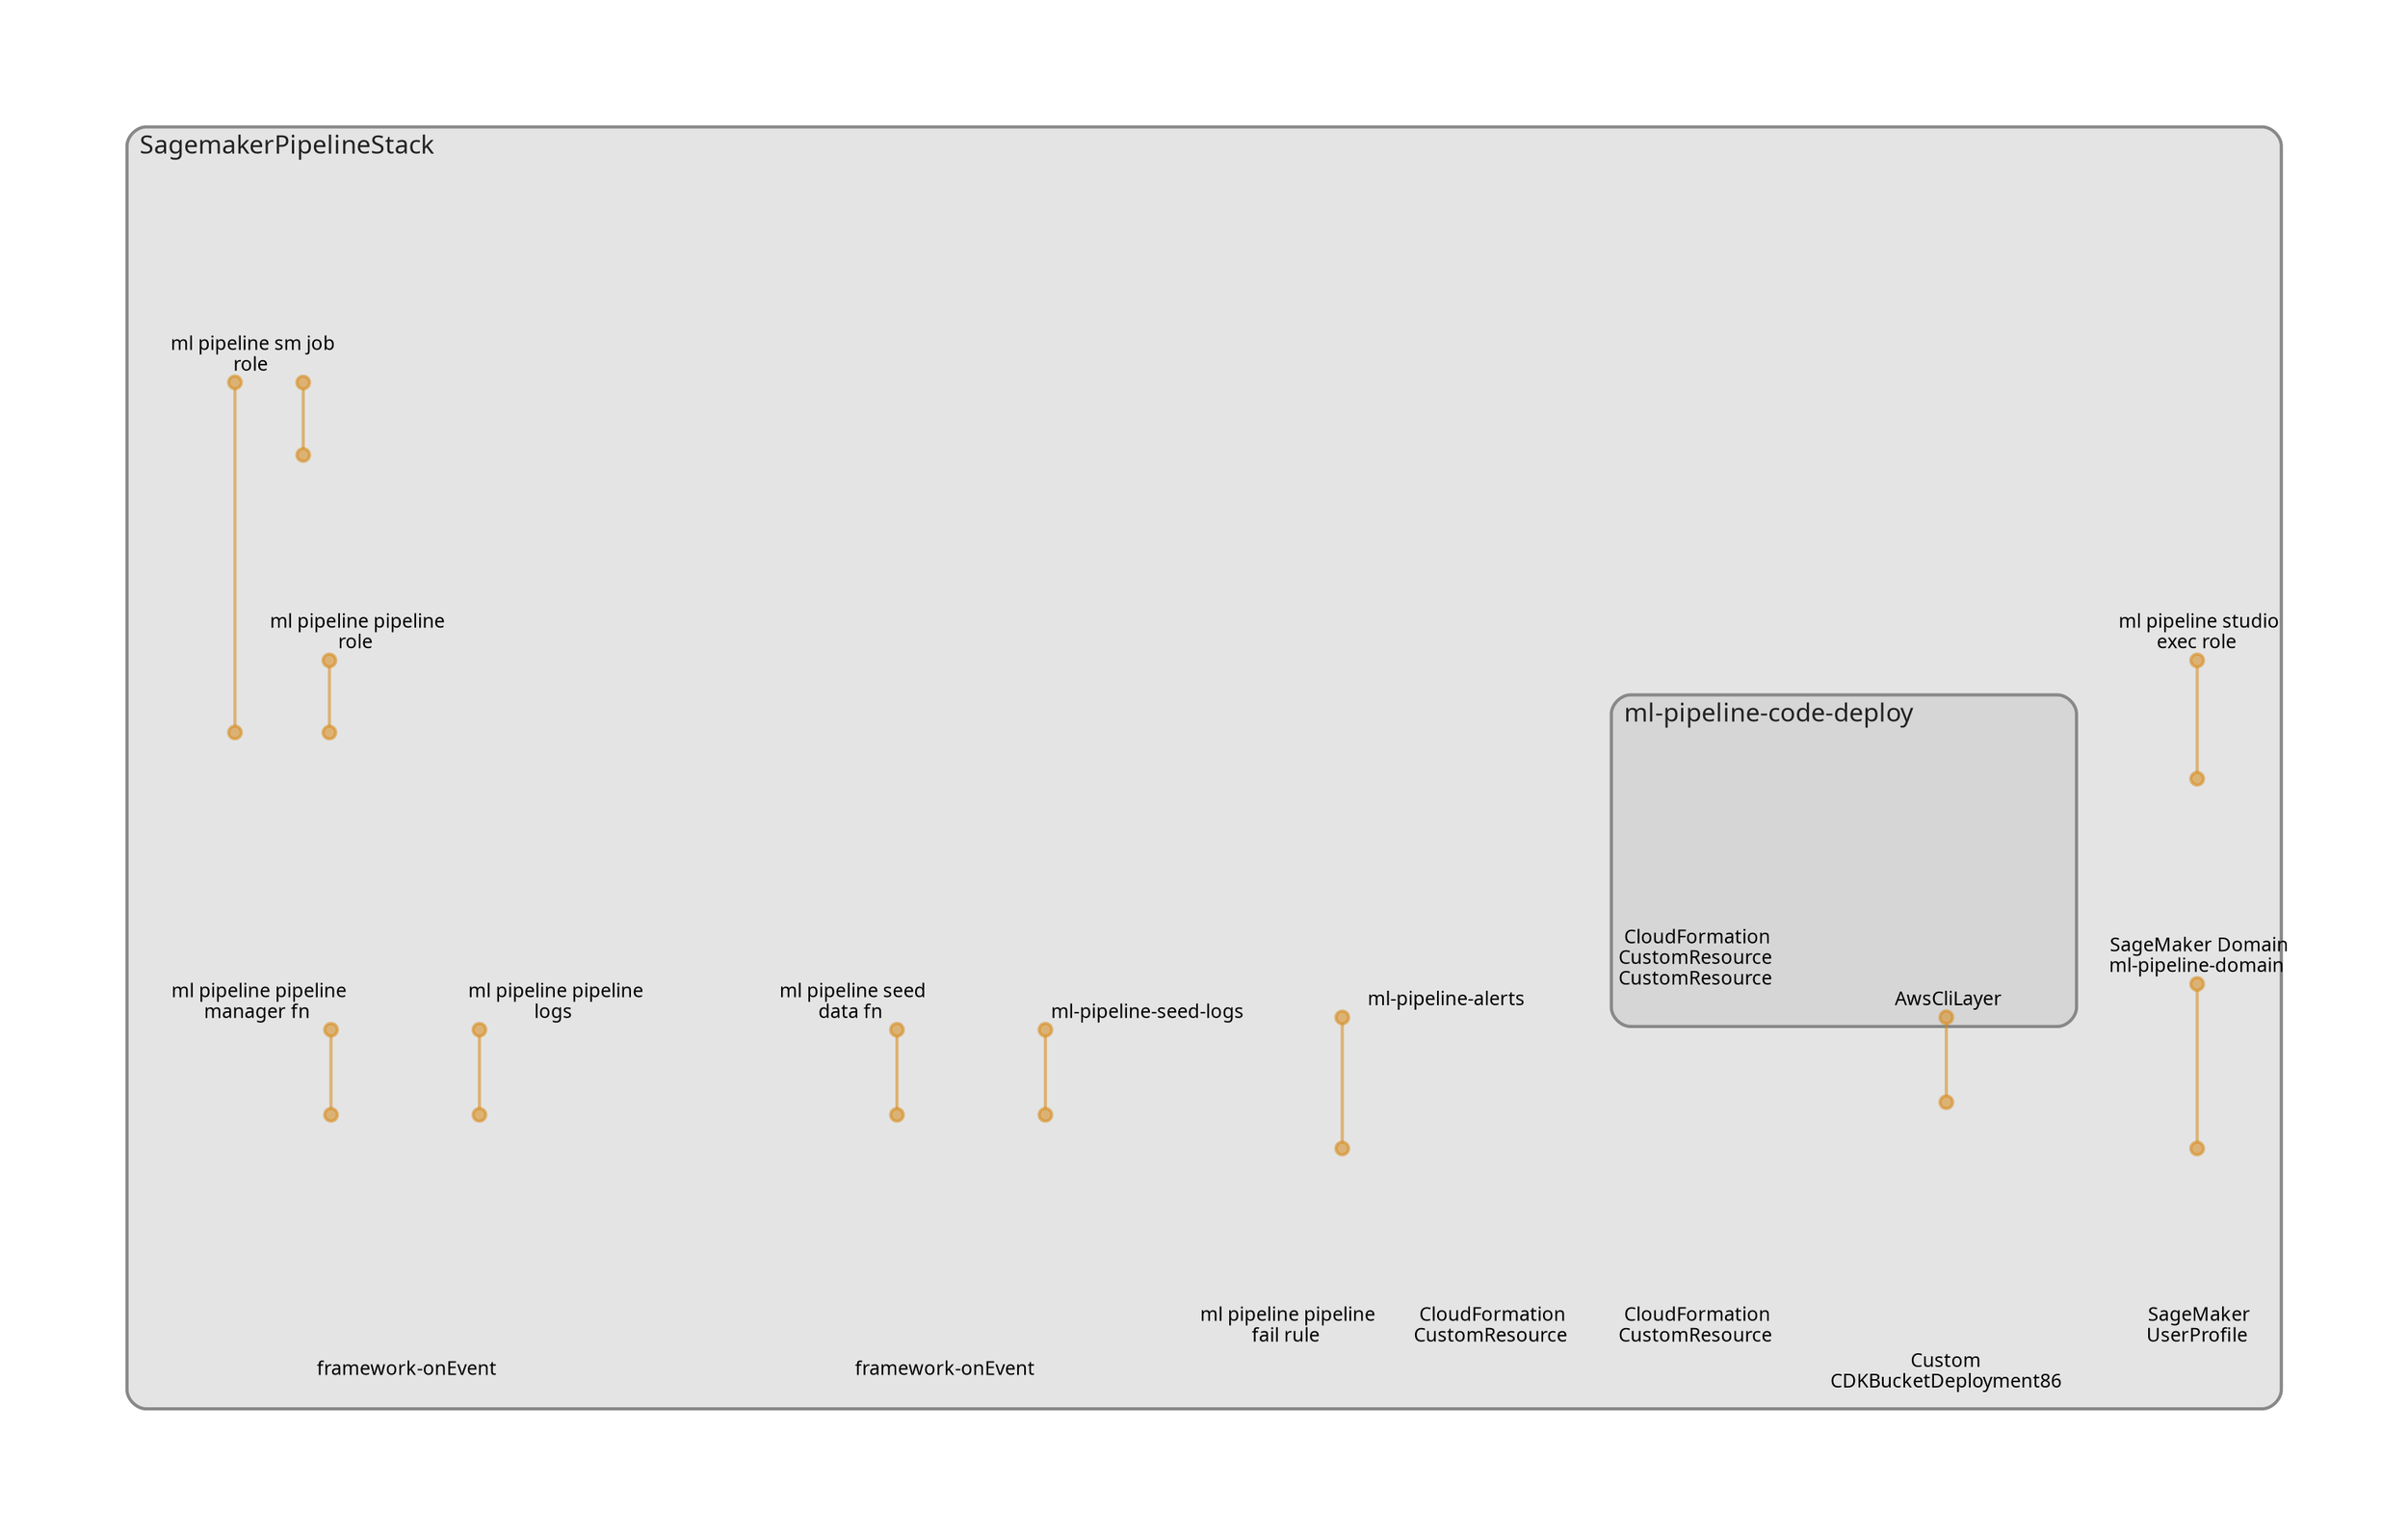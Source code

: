 digraph "Diagram" {
  splines = "ortho";
  pad = 1;
  nodesep = 0.6;
  ranksep = 0.75;
  fontname = "Sans-Serif";
  fontsize = 15;
  dpi = 200;
  rankdir = "BT";
  compound = true;
  fontcolor = "#222222";
  edge [
    color = "#D5871488";
    penwidth = 2;
    arrowhead = "dot";
    arrowtail = "dot";
  ];
  node [
    shape = "box";
    style = "rounded";
    fixedsize = true;
    width = 1.7;
    height = 1.7;
    labelloc = "c";
    imagescale = true;
    fontname = "Sans-Serif";
    fontsize = 8;
    margin = 8;
  ];
  subgraph "SagemakerPipelineStack" {
    subgraph "cluster-SubGraph.SagemakerPipelineStack" {
      graph [
        label = "SagemakerPipelineStack";
        labelloc = "b";
        labeljust = "l";
        margin = 10;
        fontsize = 16;
        penwidth = 2;
        pencolor = "#888888";
        style = "filled,rounded";
        fillcolor = "#e4e4e4";
      ];
      "SagemakerPipelineStack/ml-pipeline-studio-exec-role" [
        label = " ml pipeline studio\nexec role";
        fontsize = 12;
        image = "/Users/ankitpatterson/workspace/sagemaker-pipeline-example/node_modules/cdk-dia/icons/aws/Service/Arch_Security-Identity-Compliance/64/Arch_AWS-Identity-and-Access-Management_64@5x.png";
        imagescale = "true";
        imagepos = "tc";
        penwidth = 0;
        shape = "node";
        fixedsize = "true";
        labelloc = "b";
        width = 1.2;
        height = 1.682;
      ];
      "SagemakerPipelineStack/ml-pipeline-domain" [
        label = " SageMaker Domain\nml-pipeline-domain";
        fontsize = 12;
        image = "/Users/ankitpatterson/workspace/sagemaker-pipeline-example/node_modules/cdk-dia/icons/aws/Resource/Res_Machine-Learning/Res_48_Dark/Res_Amazon-Sagemaker_Model_48_Dark_gen.png";
        imagescale = "true";
        imagepos = "tc";
        penwidth = 0;
        shape = "node";
        fixedsize = "true";
        labelloc = "b";
        width = 1.2;
        height = 1.682;
      ];
      "SagemakerPipelineStack/ml-pipeline-user-weirdion" [
        label = " SageMaker\nUserProfile";
        fontsize = 12;
        image = "/Users/ankitpatterson/workspace/sagemaker-pipeline-example/node_modules/cdk-dia/icons/aws/Resource/Res_Machine-Learning/Res_48_Dark/Res_Amazon-Sagemaker_Model_48_Dark_gen.png";
        imagescale = "true";
        imagepos = "tc";
        penwidth = 0;
        shape = "node";
        fixedsize = "true";
        labelloc = "b";
        width = 1.2;
        height = 1.682;
      ];
      "SagemakerPipelineStack/ml-pipeline-sm-job-role" [
        label = " ml pipeline sm job\nrole";
        fontsize = 12;
        image = "/Users/ankitpatterson/workspace/sagemaker-pipeline-example/node_modules/cdk-dia/icons/aws/Service/Arch_Security-Identity-Compliance/64/Arch_AWS-Identity-and-Access-Management_64@5x.png";
        imagescale = "true";
        imagepos = "tc";
        penwidth = 0;
        shape = "node";
        fixedsize = "true";
        labelloc = "b";
        width = 1.2;
        height = 1.682;
      ];
      "SagemakerPipelineStack/ml-pipeline-pipeline-role" [
        label = " ml pipeline pipeline\nrole";
        fontsize = 12;
        image = "/Users/ankitpatterson/workspace/sagemaker-pipeline-example/node_modules/cdk-dia/icons/aws/Service/Arch_Security-Identity-Compliance/64/Arch_AWS-Identity-and-Access-Management_64@5x.png";
        imagescale = "true";
        imagepos = "tc";
        penwidth = 0;
        shape = "node";
        fixedsize = "true";
        labelloc = "b";
        width = 1.2;
        height = 1.682;
      ];
      "SagemakerPipelineStack/Custom__CDKBucketDeployment8693BB64968944B69AAFB0CC9EB8756C" [
        label = " Custom \nCDKBucketDeployment86";
        fontsize = 12;
        image = "/Users/ankitpatterson/workspace/sagemaker-pipeline-example/node_modules/cdk-dia/icons/aws/Service/Arch_Compute/64/Arch_AWS-Lambda_64@5x.png";
        imagescale = "true";
        imagepos = "tc";
        penwidth = 0;
        shape = "node";
        fixedsize = "true";
        labelloc = "b";
        width = 2;
        height = 2.4819999999999998;
      ];
      "SagemakerPipelineStack/ml-pipeline-seed-data-fn" [
        label = " ml pipeline seed\ndata fn";
        fontsize = 12;
        image = "/Users/ankitpatterson/workspace/sagemaker-pipeline-example/node_modules/cdk-dia/icons/aws/Service/Arch_Compute/64/Arch_AWS-Lambda_64@5x.png";
        imagescale = "true";
        imagepos = "tc";
        penwidth = 0;
        shape = "node";
        fixedsize = "true";
        labelloc = "b";
        width = 2;
        height = 2.4819999999999998;
      ];
      "SagemakerPipelineStack/ml-pipeline-seed-logs" [
        label = "\nml-pipeline-seed-logs";
        fontsize = 12;
        image = "/Users/ankitpatterson/workspace/sagemaker-pipeline-example/node_modules/cdk-dia/icons/aws/Resource/Res_Management-Governance/Res_48_Dark/Res_Amazon-Cloudwatch_Logs_48_Dark_gen.png";
        imagescale = "true";
        imagepos = "tc";
        penwidth = 0;
        shape = "node";
        fixedsize = "true";
        labelloc = "b";
        width = 2;
        height = 2.4819999999999998;
      ];
      "SagemakerPipelineStack/ml-pipeline-seed-resource" [
        label = " CloudFormation\nCustomResource";
        fontsize = 12;
        image = "/Users/ankitpatterson/workspace/sagemaker-pipeline-example/node_modules/cdk-dia/icons/aws/Service/Arch_Management-Governance/64/Arch_AWS-CloudFormation_64@5x.png";
        imagescale = "true";
        imagepos = "tc";
        penwidth = 0;
        shape = "node";
        fixedsize = "true";
        labelloc = "b";
        width = 1.2;
        height = 1.682;
      ];
      "SagemakerPipelineStack/ml-pipeline-pipeline-manager-fn" [
        label = " ml pipeline pipeline\nmanager fn";
        fontsize = 12;
        image = "/Users/ankitpatterson/workspace/sagemaker-pipeline-example/node_modules/cdk-dia/icons/aws/Service/Arch_Compute/64/Arch_AWS-Lambda_64@5x.png";
        imagescale = "true";
        imagepos = "tc";
        penwidth = 0;
        shape = "node";
        fixedsize = "true";
        labelloc = "b";
        width = 2;
        height = 2.4819999999999998;
      ];
      "SagemakerPipelineStack/ml-pipeline-pipeline-logs" [
        label = " ml pipeline pipeline\nlogs";
        fontsize = 12;
        image = "/Users/ankitpatterson/workspace/sagemaker-pipeline-example/node_modules/cdk-dia/icons/aws/Resource/Res_Management-Governance/Res_48_Dark/Res_Amazon-Cloudwatch_Logs_48_Dark_gen.png";
        imagescale = "true";
        imagepos = "tc";
        penwidth = 0;
        shape = "node";
        fixedsize = "true";
        labelloc = "b";
        width = 2;
        height = 2.4819999999999998;
      ];
      "SagemakerPipelineStack/ml-pipeline-pipeline-resource" [
        label = " CloudFormation\nCustomResource";
        fontsize = 12;
        image = "/Users/ankitpatterson/workspace/sagemaker-pipeline-example/node_modules/cdk-dia/icons/aws/Service/Arch_Management-Governance/64/Arch_AWS-CloudFormation_64@5x.png";
        imagescale = "true";
        imagepos = "tc";
        penwidth = 0;
        shape = "node";
        fixedsize = "true";
        labelloc = "b";
        width = 1.2;
        height = 1.682;
      ];
      "SagemakerPipelineStack/ml-pipeline-alerts" [
        label = " ml-pipeline-alerts";
        fontsize = 12;
        image = "/Users/ankitpatterson/workspace/sagemaker-pipeline-example/node_modules/cdk-dia/icons/aws/Service/Arch_App-Integration/Arch_64/Arch_AWS-Simple-Notification-Service_64@5x.png";
        imagescale = "true";
        imagepos = "tc";
        penwidth = 0;
        shape = "node";
        fixedsize = "true";
        labelloc = "b";
        width = 2;
        height = 2.266;
      ];
      "SagemakerPipelineStack/ml-pipeline-pipeline-fail-rule" [
        label = " ml pipeline pipeline\nfail rule";
        fontsize = 12;
        image = "/Users/ankitpatterson/workspace/sagemaker-pipeline-example/node_modules/cdk-dia/icons/aws/Service/Arch_App-Integration/Arch_64/Arch_Amazon-EventBridge_64@5x.png";
        imagescale = "true";
        imagepos = "tc";
        penwidth = 0;
        shape = "node";
        fixedsize = "true";
        labelloc = "b";
        width = 1.2;
        height = 1.682;
      ];
      "SagemakerPipelineStack/ml-pipeline-seed-provider/framework-onEvent" [
        label = " framework-onEvent";
        fontsize = 12;
        image = "/Users/ankitpatterson/workspace/sagemaker-pipeline-example/node_modules/cdk-dia/icons/aws/Service/Arch_Compute/64/Arch_AWS-Lambda_64@5x.png";
        imagescale = "true";
        imagepos = "tc";
        penwidth = 0;
        shape = "node";
        fixedsize = "true";
        labelloc = "b";
        width = 2;
        height = 2.266;
      ];
      "SagemakerPipelineStack/ml-pipeline-pipeline-provider/framework-onEvent" [
        label = " framework-onEvent";
        fontsize = 12;
        image = "/Users/ankitpatterson/workspace/sagemaker-pipeline-example/node_modules/cdk-dia/icons/aws/Service/Arch_Compute/64/Arch_AWS-Lambda_64@5x.png";
        imagescale = "true";
        imagepos = "tc";
        penwidth = 0;
        shape = "node";
        fixedsize = "true";
        labelloc = "b";
        width = 2;
        height = 2.266;
      ];
      subgraph "cluster-SubGraph.ml-pipeline-code-deploy" {
        graph [
          label = "ml-pipeline-code-deploy";
          labelloc = "b";
          labeljust = "l";
          margin = 10;
          fontsize = 16;
          penwidth = 2;
          pencolor = "#888888";
          style = "filled,rounded";
          fillcolor = "#d6d6d6";
        ];
        "SagemakerPipelineStack/ml-pipeline-code-deploy/AwsCliLayer" [
          label = " AwsCliLayer";
          fontsize = 12;
          image = "/Users/ankitpatterson/workspace/sagemaker-pipeline-example/node_modules/cdk-dia/icons/aws/Service/Arch_Compute/64/Arch_AWS-Lambda_64@5x.png";
          imagescale = "true";
          imagepos = "tc";
          penwidth = 0;
          shape = "node";
          fixedsize = "true";
          labelloc = "b";
          width = 2;
          height = 2.266;
        ];
        "SagemakerPipelineStack/ml-pipeline-code-deploy/CustomResource" [
          label = " CloudFormation\nCustomResource\nCustomResource";
          fontsize = 12;
          image = "/Users/ankitpatterson/workspace/sagemaker-pipeline-example/node_modules/cdk-dia/icons/aws/Service/Arch_Management-Governance/64/Arch_AWS-CloudFormation_64@5x.png";
          imagescale = "true";
          imagepos = "tc";
          penwidth = 0;
          shape = "node";
          fixedsize = "true";
          labelloc = "b";
          width = 1.2;
          height = 1.898;
        ];
      }
    }
  }
  "SagemakerPipelineStack/ml-pipeline-domain" -> "SagemakerPipelineStack/ml-pipeline-studio-exec-role" [
    dir = "both";
  ];
  "SagemakerPipelineStack/ml-pipeline-user-weirdion" -> "SagemakerPipelineStack/ml-pipeline-domain" [
    dir = "both";
  ];
  "SagemakerPipelineStack/ml-pipeline-pipeline-role" -> "SagemakerPipelineStack/ml-pipeline-sm-job-role" [
    dir = "both";
  ];
  "SagemakerPipelineStack/Custom__CDKBucketDeployment8693BB64968944B69AAFB0CC9EB8756C" -> "SagemakerPipelineStack/ml-pipeline-code-deploy/AwsCliLayer" [
    dir = "both";
  ];
  "SagemakerPipelineStack/ml-pipeline-pipeline-manager-fn" -> "SagemakerPipelineStack/ml-pipeline-sm-job-role" [
    dir = "both";
  ];
  "SagemakerPipelineStack/ml-pipeline-pipeline-manager-fn" -> "SagemakerPipelineStack/ml-pipeline-pipeline-role" [
    dir = "both";
  ];
  "SagemakerPipelineStack/ml-pipeline-pipeline-fail-rule" -> "SagemakerPipelineStack/ml-pipeline-alerts" [
    dir = "both";
  ];
  "SagemakerPipelineStack/ml-pipeline-seed-provider/framework-onEvent" -> "SagemakerPipelineStack/ml-pipeline-seed-data-fn" [
    dir = "both";
  ];
  "SagemakerPipelineStack/ml-pipeline-seed-provider/framework-onEvent" -> "SagemakerPipelineStack/ml-pipeline-seed-logs" [
    dir = "both";
  ];
  "SagemakerPipelineStack/ml-pipeline-pipeline-provider/framework-onEvent" -> "SagemakerPipelineStack/ml-pipeline-pipeline-manager-fn" [
    dir = "both";
  ];
  "SagemakerPipelineStack/ml-pipeline-pipeline-provider/framework-onEvent" -> "SagemakerPipelineStack/ml-pipeline-pipeline-logs" [
    dir = "both";
  ];
}